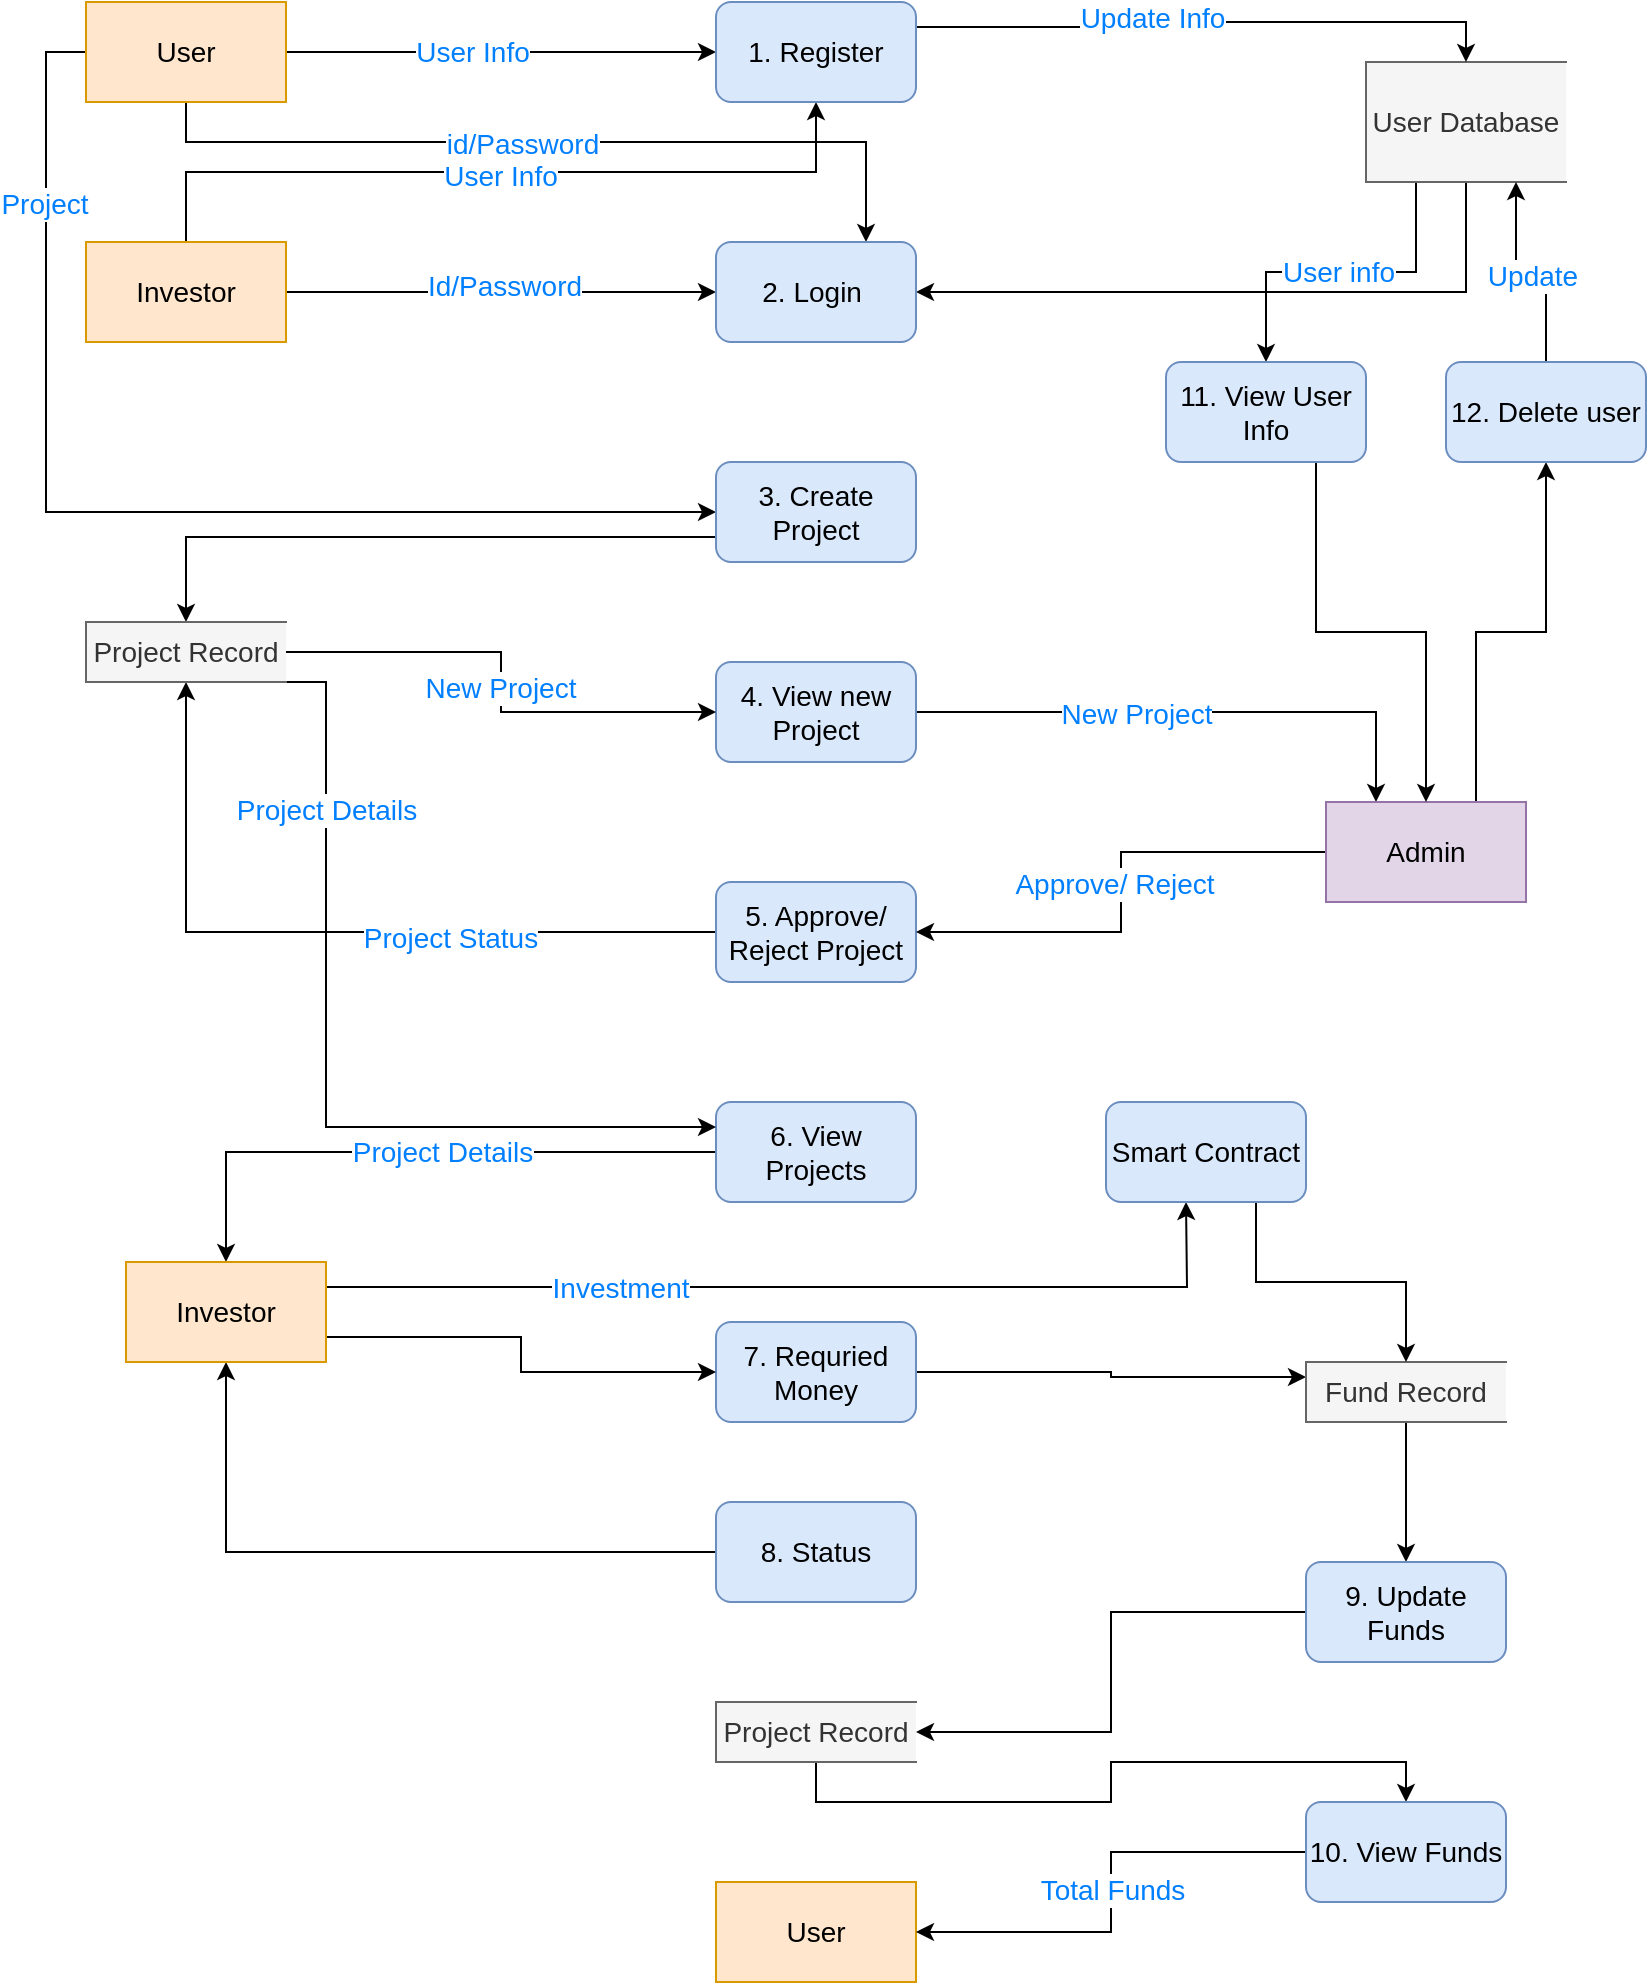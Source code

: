 <mxfile version="24.0.7" type="device">
  <diagram name="Page-1" id="hC_dS3WU4z2EBYXkW7_2">
    <mxGraphModel dx="1313" dy="653" grid="0" gridSize="10" guides="1" tooltips="1" connect="1" arrows="1" fold="1" page="1" pageScale="1" pageWidth="850" pageHeight="1100" math="0" shadow="0">
      <root>
        <mxCell id="0" />
        <mxCell id="1" parent="0" />
        <mxCell id="qhe81xx8y5uv3vRhweT2-10" style="edgeStyle=orthogonalEdgeStyle;rounded=0;orthogonalLoop=1;jettySize=auto;html=1;exitX=1;exitY=0.5;exitDx=0;exitDy=0;fontSize=14;fontColor=#007FFF;" parent="1" source="ym1fQNykqVUtooWXVhN--1" target="ym1fQNykqVUtooWXVhN--6" edge="1">
          <mxGeometry relative="1" as="geometry" />
        </mxCell>
        <mxCell id="qhe81xx8y5uv3vRhweT2-11" value="User Info" style="edgeLabel;html=1;align=center;verticalAlign=middle;resizable=0;points=[];fontSize=14;fontColor=#007FFF;" parent="qhe81xx8y5uv3vRhweT2-10" vertex="1" connectable="0">
          <mxGeometry x="-0.141" y="-5" relative="1" as="geometry">
            <mxPoint y="-5" as="offset" />
          </mxGeometry>
        </mxCell>
        <mxCell id="qhe81xx8y5uv3vRhweT2-20" style="edgeStyle=orthogonalEdgeStyle;rounded=0;orthogonalLoop=1;jettySize=auto;html=1;exitX=0.5;exitY=1;exitDx=0;exitDy=0;entryX=0.75;entryY=0;entryDx=0;entryDy=0;fontSize=14;fontColor=#007FFF;" parent="1" source="ym1fQNykqVUtooWXVhN--1" target="ym1fQNykqVUtooWXVhN--7" edge="1">
          <mxGeometry relative="1" as="geometry">
            <Array as="points">
              <mxPoint x="110" y="150" />
              <mxPoint x="450" y="150" />
            </Array>
          </mxGeometry>
        </mxCell>
        <mxCell id="qhe81xx8y5uv3vRhweT2-21" value="id/Password" style="edgeLabel;html=1;align=center;verticalAlign=middle;resizable=0;points=[];fontSize=14;fontColor=#007FFF;" parent="qhe81xx8y5uv3vRhweT2-20" vertex="1" connectable="0">
          <mxGeometry x="-0.084" y="-1" relative="1" as="geometry">
            <mxPoint as="offset" />
          </mxGeometry>
        </mxCell>
        <mxCell id="qhe81xx8y5uv3vRhweT2-23" style="edgeStyle=orthogonalEdgeStyle;rounded=0;orthogonalLoop=1;jettySize=auto;html=1;exitX=0;exitY=0.5;exitDx=0;exitDy=0;entryX=0;entryY=0.5;entryDx=0;entryDy=0;fontSize=14;fontColor=#007FFF;" parent="1" source="ym1fQNykqVUtooWXVhN--1" target="ym1fQNykqVUtooWXVhN--8" edge="1">
          <mxGeometry relative="1" as="geometry" />
        </mxCell>
        <mxCell id="qhe81xx8y5uv3vRhweT2-24" value="Project" style="edgeLabel;html=1;align=center;verticalAlign=middle;resizable=0;points=[];fontSize=14;fontColor=#007FFF;" parent="qhe81xx8y5uv3vRhweT2-23" vertex="1" connectable="0">
          <mxGeometry x="-0.578" y="-1" relative="1" as="geometry">
            <mxPoint y="-28" as="offset" />
          </mxGeometry>
        </mxCell>
        <mxCell id="ym1fQNykqVUtooWXVhN--1" value="User" style="html=1;dashed=0;whiteSpace=wrap;labelBackgroundColor=none;rounded=0;fontSize=14;fillColor=#ffe6cc;strokeColor=#d79b00;" parent="1" vertex="1">
          <mxGeometry x="60" y="80" width="100" height="50" as="geometry" />
        </mxCell>
        <mxCell id="qhe81xx8y5uv3vRhweT2-14" style="edgeStyle=orthogonalEdgeStyle;rounded=0;orthogonalLoop=1;jettySize=auto;html=1;exitX=0.5;exitY=0;exitDx=0;exitDy=0;entryX=0.5;entryY=1;entryDx=0;entryDy=0;fontSize=14;fontColor=#007FFF;" parent="1" source="ym1fQNykqVUtooWXVhN--2" target="ym1fQNykqVUtooWXVhN--6" edge="1">
          <mxGeometry relative="1" as="geometry" />
        </mxCell>
        <mxCell id="qhe81xx8y5uv3vRhweT2-15" value="User Info" style="edgeLabel;html=1;align=center;verticalAlign=middle;resizable=0;points=[];fontSize=14;fontColor=#007FFF;" parent="qhe81xx8y5uv3vRhweT2-14" vertex="1" connectable="0">
          <mxGeometry x="-0.004" y="-2" relative="1" as="geometry">
            <mxPoint as="offset" />
          </mxGeometry>
        </mxCell>
        <mxCell id="qhe81xx8y5uv3vRhweT2-17" style="edgeStyle=orthogonalEdgeStyle;rounded=0;orthogonalLoop=1;jettySize=auto;html=1;exitX=1;exitY=0.5;exitDx=0;exitDy=0;entryX=0;entryY=0.5;entryDx=0;entryDy=0;fontSize=14;fontColor=#007FFF;" parent="1" source="ym1fQNykqVUtooWXVhN--2" target="ym1fQNykqVUtooWXVhN--7" edge="1">
          <mxGeometry relative="1" as="geometry" />
        </mxCell>
        <mxCell id="qhe81xx8y5uv3vRhweT2-18" value="Id/Password" style="edgeLabel;html=1;align=center;verticalAlign=middle;resizable=0;points=[];fontSize=14;fontColor=#007FFF;" parent="qhe81xx8y5uv3vRhweT2-17" vertex="1" connectable="0">
          <mxGeometry x="0.014" y="3" relative="1" as="geometry">
            <mxPoint as="offset" />
          </mxGeometry>
        </mxCell>
        <mxCell id="ym1fQNykqVUtooWXVhN--2" value="Investor" style="html=1;dashed=0;whiteSpace=wrap;labelBackgroundColor=none;rounded=0;fontSize=14;fillColor=#ffe6cc;strokeColor=#d79b00;" parent="1" vertex="1">
          <mxGeometry x="60" y="200" width="100" height="50" as="geometry" />
        </mxCell>
        <mxCell id="qhe81xx8y5uv3vRhweT2-22" style="edgeStyle=orthogonalEdgeStyle;rounded=0;orthogonalLoop=1;jettySize=auto;html=1;exitX=0.5;exitY=1;exitDx=0;exitDy=0;entryX=1;entryY=0.5;entryDx=0;entryDy=0;fontSize=14;fontColor=#007FFF;" parent="1" source="ym1fQNykqVUtooWXVhN--3" target="ym1fQNykqVUtooWXVhN--7" edge="1">
          <mxGeometry relative="1" as="geometry" />
        </mxCell>
        <mxCell id="qhe81xx8y5uv3vRhweT2-34" style="edgeStyle=orthogonalEdgeStyle;rounded=0;orthogonalLoop=1;jettySize=auto;html=1;exitX=0.25;exitY=1;exitDx=0;exitDy=0;fontSize=14;fontColor=#007FFF;" parent="1" source="ym1fQNykqVUtooWXVhN--3" target="qhe81xx8y5uv3vRhweT2-8" edge="1">
          <mxGeometry relative="1" as="geometry" />
        </mxCell>
        <mxCell id="qhe81xx8y5uv3vRhweT2-35" value="User info" style="edgeLabel;html=1;align=center;verticalAlign=middle;resizable=0;points=[];fontSize=14;fontColor=#007FFF;" parent="qhe81xx8y5uv3vRhweT2-34" vertex="1" connectable="0">
          <mxGeometry x="0.022" relative="1" as="geometry">
            <mxPoint as="offset" />
          </mxGeometry>
        </mxCell>
        <mxCell id="ym1fQNykqVUtooWXVhN--3" value="User Database" style="html=1;dashed=0;whiteSpace=wrap;shape=partialRectangle;right=0;labelBackgroundColor=none;rounded=1;fontSize=14;fontColor=#333333;fillColor=#f5f5f5;strokeColor=#666666;" parent="1" vertex="1">
          <mxGeometry x="700" y="110" width="100" height="60" as="geometry" />
        </mxCell>
        <mxCell id="qhe81xx8y5uv3vRhweT2-12" style="edgeStyle=orthogonalEdgeStyle;rounded=0;orthogonalLoop=1;jettySize=auto;html=1;exitX=1;exitY=0.25;exitDx=0;exitDy=0;entryX=0.5;entryY=0;entryDx=0;entryDy=0;fontSize=14;fontColor=#007FFF;" parent="1" source="ym1fQNykqVUtooWXVhN--6" target="ym1fQNykqVUtooWXVhN--3" edge="1">
          <mxGeometry relative="1" as="geometry" />
        </mxCell>
        <mxCell id="qhe81xx8y5uv3vRhweT2-13" value="Update Info" style="edgeLabel;html=1;align=center;verticalAlign=middle;resizable=0;points=[];fontSize=14;fontColor=#007FFF;" parent="qhe81xx8y5uv3vRhweT2-12" vertex="1" connectable="0">
          <mxGeometry x="-0.194" y="2" relative="1" as="geometry">
            <mxPoint as="offset" />
          </mxGeometry>
        </mxCell>
        <mxCell id="ym1fQNykqVUtooWXVhN--6" value="1. Register" style="html=1;dashed=0;whiteSpace=wrap;rounded=1;fontSize=14;fillColor=#dae8fc;strokeColor=#6c8ebf;" parent="1" vertex="1">
          <mxGeometry x="375" y="80" width="100" height="50" as="geometry" />
        </mxCell>
        <mxCell id="ym1fQNykqVUtooWXVhN--7" value="2. Login&amp;nbsp;" style="html=1;dashed=0;whiteSpace=wrap;rounded=1;fontSize=14;fillColor=#dae8fc;strokeColor=#6c8ebf;" parent="1" vertex="1">
          <mxGeometry x="375" y="200" width="100" height="50" as="geometry" />
        </mxCell>
        <mxCell id="qhe81xx8y5uv3vRhweT2-25" style="edgeStyle=orthogonalEdgeStyle;rounded=0;orthogonalLoop=1;jettySize=auto;html=1;exitX=0;exitY=0.75;exitDx=0;exitDy=0;entryX=0.5;entryY=0;entryDx=0;entryDy=0;fontSize=14;fontColor=#007FFF;" parent="1" source="ym1fQNykqVUtooWXVhN--8" target="qhe81xx8y5uv3vRhweT2-1" edge="1">
          <mxGeometry relative="1" as="geometry" />
        </mxCell>
        <mxCell id="ym1fQNykqVUtooWXVhN--8" value="3. Create Project" style="html=1;dashed=0;whiteSpace=wrap;rounded=1;fontSize=14;fillColor=#dae8fc;strokeColor=#6c8ebf;" parent="1" vertex="1">
          <mxGeometry x="375" y="310" width="100" height="50" as="geometry" />
        </mxCell>
        <mxCell id="qhe81xx8y5uv3vRhweT2-28" style="edgeStyle=orthogonalEdgeStyle;rounded=0;orthogonalLoop=1;jettySize=auto;html=1;exitX=1;exitY=0.5;exitDx=0;exitDy=0;entryX=0.25;entryY=0;entryDx=0;entryDy=0;fontSize=14;fontColor=#007FFF;" parent="1" source="ym1fQNykqVUtooWXVhN--9" target="qhe81xx8y5uv3vRhweT2-7" edge="1">
          <mxGeometry relative="1" as="geometry" />
        </mxCell>
        <mxCell id="qhe81xx8y5uv3vRhweT2-29" value="New Project" style="edgeLabel;html=1;align=center;verticalAlign=middle;resizable=0;points=[];fontSize=14;fontColor=#007FFF;" parent="qhe81xx8y5uv3vRhweT2-28" vertex="1" connectable="0">
          <mxGeometry x="-0.203" y="-1" relative="1" as="geometry">
            <mxPoint as="offset" />
          </mxGeometry>
        </mxCell>
        <mxCell id="ym1fQNykqVUtooWXVhN--9" value="4. View new Project" style="html=1;dashed=0;whiteSpace=wrap;rounded=1;fontSize=14;fillColor=#dae8fc;strokeColor=#6c8ebf;" parent="1" vertex="1">
          <mxGeometry x="375" y="410" width="100" height="50" as="geometry" />
        </mxCell>
        <mxCell id="qhe81xx8y5uv3vRhweT2-39" style="edgeStyle=orthogonalEdgeStyle;rounded=0;orthogonalLoop=1;jettySize=auto;html=1;exitX=0;exitY=0.5;exitDx=0;exitDy=0;entryX=0.5;entryY=1;entryDx=0;entryDy=0;fontSize=14;fontColor=#007FFF;" parent="1" source="ym1fQNykqVUtooWXVhN--10" target="qhe81xx8y5uv3vRhweT2-1" edge="1">
          <mxGeometry relative="1" as="geometry" />
        </mxCell>
        <mxCell id="qhe81xx8y5uv3vRhweT2-40" value="Project Status" style="edgeLabel;html=1;align=center;verticalAlign=middle;resizable=0;points=[];fontSize=14;fontColor=#007FFF;" parent="qhe81xx8y5uv3vRhweT2-39" vertex="1" connectable="0">
          <mxGeometry x="-0.321" y="3" relative="1" as="geometry">
            <mxPoint x="-1" as="offset" />
          </mxGeometry>
        </mxCell>
        <mxCell id="ym1fQNykqVUtooWXVhN--10" value="5. Approve/ Reject Project" style="html=1;dashed=0;whiteSpace=wrap;rounded=1;fontSize=14;fillColor=#dae8fc;strokeColor=#6c8ebf;" parent="1" vertex="1">
          <mxGeometry x="375" y="520" width="100" height="50" as="geometry" />
        </mxCell>
        <mxCell id="qhe81xx8y5uv3vRhweT2-43" style="edgeStyle=orthogonalEdgeStyle;rounded=0;orthogonalLoop=1;jettySize=auto;html=1;exitX=0;exitY=0.5;exitDx=0;exitDy=0;entryX=0.5;entryY=0;entryDx=0;entryDy=0;fontSize=14;fontColor=#007FFF;" parent="1" source="ym1fQNykqVUtooWXVhN--11" target="qhe81xx8y5uv3vRhweT2-3" edge="1">
          <mxGeometry relative="1" as="geometry" />
        </mxCell>
        <mxCell id="qhe81xx8y5uv3vRhweT2-44" value="Project Details" style="edgeLabel;html=1;align=center;verticalAlign=middle;resizable=0;points=[];fontSize=14;fontColor=#007FFF;" parent="qhe81xx8y5uv3vRhweT2-43" vertex="1" connectable="0">
          <mxGeometry x="-0.082" relative="1" as="geometry">
            <mxPoint as="offset" />
          </mxGeometry>
        </mxCell>
        <mxCell id="ym1fQNykqVUtooWXVhN--11" value="6. View Projects" style="html=1;dashed=0;whiteSpace=wrap;rounded=1;fontSize=14;fillColor=#dae8fc;strokeColor=#6c8ebf;" parent="1" vertex="1">
          <mxGeometry x="375" y="630" width="100" height="50" as="geometry" />
        </mxCell>
        <mxCell id="qhe81xx8y5uv3vRhweT2-49" style="edgeStyle=orthogonalEdgeStyle;rounded=0;orthogonalLoop=1;jettySize=auto;html=1;exitX=1;exitY=0.5;exitDx=0;exitDy=0;entryX=0;entryY=0.25;entryDx=0;entryDy=0;fontSize=14;fontColor=#007FFF;" parent="1" source="ym1fQNykqVUtooWXVhN--12" target="qhe81xx8y5uv3vRhweT2-48" edge="1">
          <mxGeometry relative="1" as="geometry" />
        </mxCell>
        <mxCell id="ym1fQNykqVUtooWXVhN--12" value="7. Requried Money" style="html=1;dashed=0;whiteSpace=wrap;rounded=1;fontSize=14;fillColor=#dae8fc;strokeColor=#6c8ebf;" parent="1" vertex="1">
          <mxGeometry x="375" y="740" width="100" height="50" as="geometry" />
        </mxCell>
        <mxCell id="qhe81xx8y5uv3vRhweT2-62" style="edgeStyle=orthogonalEdgeStyle;rounded=0;orthogonalLoop=1;jettySize=auto;html=1;exitX=0;exitY=0.5;exitDx=0;exitDy=0;entryX=0.5;entryY=1;entryDx=0;entryDy=0;fontSize=14;fontColor=#007FFF;" parent="1" source="ym1fQNykqVUtooWXVhN--13" target="qhe81xx8y5uv3vRhweT2-3" edge="1">
          <mxGeometry relative="1" as="geometry" />
        </mxCell>
        <mxCell id="ym1fQNykqVUtooWXVhN--13" value="8. Status" style="html=1;dashed=0;whiteSpace=wrap;rounded=1;fontSize=14;fillColor=#dae8fc;strokeColor=#6c8ebf;" parent="1" vertex="1">
          <mxGeometry x="375" y="830" width="100" height="50" as="geometry" />
        </mxCell>
        <mxCell id="qhe81xx8y5uv3vRhweT2-26" style="edgeStyle=orthogonalEdgeStyle;rounded=0;orthogonalLoop=1;jettySize=auto;html=1;exitX=1;exitY=0.5;exitDx=0;exitDy=0;entryX=0;entryY=0.5;entryDx=0;entryDy=0;fontSize=14;fontColor=#007FFF;" parent="1" source="qhe81xx8y5uv3vRhweT2-1" target="ym1fQNykqVUtooWXVhN--9" edge="1">
          <mxGeometry relative="1" as="geometry" />
        </mxCell>
        <mxCell id="qhe81xx8y5uv3vRhweT2-27" value="New Project" style="edgeLabel;html=1;align=center;verticalAlign=middle;resizable=0;points=[];fontSize=14;fontColor=#007FFF;" parent="qhe81xx8y5uv3vRhweT2-26" vertex="1" connectable="0">
          <mxGeometry x="0.019" y="-1" relative="1" as="geometry">
            <mxPoint as="offset" />
          </mxGeometry>
        </mxCell>
        <mxCell id="qhe81xx8y5uv3vRhweT2-41" style="edgeStyle=orthogonalEdgeStyle;rounded=0;orthogonalLoop=1;jettySize=auto;html=1;exitX=0.75;exitY=1;exitDx=0;exitDy=0;entryX=0;entryY=0.25;entryDx=0;entryDy=0;fontSize=14;fontColor=#007FFF;" parent="1" source="qhe81xx8y5uv3vRhweT2-1" target="ym1fQNykqVUtooWXVhN--11" edge="1">
          <mxGeometry relative="1" as="geometry">
            <Array as="points">
              <mxPoint x="180" y="420" />
              <mxPoint x="180" y="642" />
            </Array>
          </mxGeometry>
        </mxCell>
        <mxCell id="qhe81xx8y5uv3vRhweT2-42" value="Project Details" style="edgeLabel;html=1;align=center;verticalAlign=middle;resizable=0;points=[];fontSize=14;fontColor=#007FFF;" parent="qhe81xx8y5uv3vRhweT2-41" vertex="1" connectable="0">
          <mxGeometry x="-0.529" relative="1" as="geometry">
            <mxPoint as="offset" />
          </mxGeometry>
        </mxCell>
        <mxCell id="qhe81xx8y5uv3vRhweT2-1" value="Project Record" style="html=1;dashed=0;whiteSpace=wrap;shape=partialRectangle;right=0;fontSize=14;fontColor=#333333;fillColor=#f5f5f5;strokeColor=#666666;" parent="1" vertex="1">
          <mxGeometry x="60" y="390" width="100" height="30" as="geometry" />
        </mxCell>
        <mxCell id="qhe81xx8y5uv3vRhweT2-60" style="edgeStyle=orthogonalEdgeStyle;rounded=0;orthogonalLoop=1;jettySize=auto;html=1;exitX=0.5;exitY=1;exitDx=0;exitDy=0;fontSize=14;fontColor=#007FFF;" parent="1" source="qhe81xx8y5uv3vRhweT2-2" target="qhe81xx8y5uv3vRhweT2-5" edge="1">
          <mxGeometry relative="1" as="geometry" />
        </mxCell>
        <mxCell id="qhe81xx8y5uv3vRhweT2-2" value="Project Record" style="html=1;dashed=0;whiteSpace=wrap;shape=partialRectangle;right=0;fontSize=14;fontColor=#333333;fillColor=#f5f5f5;strokeColor=#666666;" parent="1" vertex="1">
          <mxGeometry x="375" y="930" width="100" height="30" as="geometry" />
        </mxCell>
        <mxCell id="qhe81xx8y5uv3vRhweT2-45" style="edgeStyle=orthogonalEdgeStyle;rounded=0;orthogonalLoop=1;jettySize=auto;html=1;exitX=1;exitY=0.75;exitDx=0;exitDy=0;entryX=0;entryY=0.5;entryDx=0;entryDy=0;fontSize=14;fontColor=#007FFF;" parent="1" source="qhe81xx8y5uv3vRhweT2-3" target="ym1fQNykqVUtooWXVhN--12" edge="1">
          <mxGeometry relative="1" as="geometry" />
        </mxCell>
        <mxCell id="qhe81xx8y5uv3vRhweT2-54" style="edgeStyle=orthogonalEdgeStyle;rounded=0;orthogonalLoop=1;jettySize=auto;html=1;exitX=1;exitY=0.25;exitDx=0;exitDy=0;fontSize=14;fontColor=#007FFF;" parent="1" source="qhe81xx8y5uv3vRhweT2-3" edge="1">
          <mxGeometry relative="1" as="geometry">
            <mxPoint x="610" y="680.0" as="targetPoint" />
          </mxGeometry>
        </mxCell>
        <mxCell id="qhe81xx8y5uv3vRhweT2-57" value="Investment" style="edgeLabel;html=1;align=center;verticalAlign=middle;resizable=0;points=[];fontSize=14;fontColor=#007FFF;" parent="qhe81xx8y5uv3vRhweT2-54" vertex="1" connectable="0">
          <mxGeometry x="-0.38" relative="1" as="geometry">
            <mxPoint as="offset" />
          </mxGeometry>
        </mxCell>
        <mxCell id="qhe81xx8y5uv3vRhweT2-3" value="Investor" style="html=1;dashed=0;whiteSpace=wrap;labelBackgroundColor=none;rounded=0;fontSize=14;fillColor=#ffe6cc;strokeColor=#d79b00;" parent="1" vertex="1">
          <mxGeometry x="80" y="710" width="100" height="50" as="geometry" />
        </mxCell>
        <mxCell id="qhe81xx8y5uv3vRhweT2-4" value="User" style="html=1;dashed=0;whiteSpace=wrap;labelBackgroundColor=none;rounded=0;fontSize=14;fillColor=#ffe6cc;strokeColor=#d79b00;" parent="1" vertex="1">
          <mxGeometry x="375" y="1020" width="100" height="50" as="geometry" />
        </mxCell>
        <mxCell id="qhe81xx8y5uv3vRhweT2-58" style="edgeStyle=orthogonalEdgeStyle;rounded=0;orthogonalLoop=1;jettySize=auto;html=1;exitX=0;exitY=0.5;exitDx=0;exitDy=0;entryX=1;entryY=0.5;entryDx=0;entryDy=0;fontSize=14;fontColor=#007FFF;" parent="1" source="qhe81xx8y5uv3vRhweT2-5" target="qhe81xx8y5uv3vRhweT2-4" edge="1">
          <mxGeometry relative="1" as="geometry" />
        </mxCell>
        <mxCell id="qhe81xx8y5uv3vRhweT2-59" value="Total Funds" style="edgeLabel;html=1;align=center;verticalAlign=middle;resizable=0;points=[];fontSize=14;fontColor=#007FFF;" parent="qhe81xx8y5uv3vRhweT2-58" vertex="1" connectable="0">
          <mxGeometry x="-0.003" relative="1" as="geometry">
            <mxPoint y="-1" as="offset" />
          </mxGeometry>
        </mxCell>
        <mxCell id="qhe81xx8y5uv3vRhweT2-5" value="10. View Funds" style="html=1;dashed=0;whiteSpace=wrap;rounded=1;fontSize=14;fillColor=#dae8fc;strokeColor=#6c8ebf;" parent="1" vertex="1">
          <mxGeometry x="670" y="980" width="100" height="50" as="geometry" />
        </mxCell>
        <mxCell id="qhe81xx8y5uv3vRhweT2-51" style="edgeStyle=orthogonalEdgeStyle;rounded=0;orthogonalLoop=1;jettySize=auto;html=1;exitX=0.5;exitY=0;exitDx=0;exitDy=0;entryX=0.5;entryY=1;entryDx=0;entryDy=0;startArrow=classic;startFill=1;endArrow=none;endFill=0;fontSize=14;fontColor=#007FFF;" parent="1" source="qhe81xx8y5uv3vRhweT2-6" target="qhe81xx8y5uv3vRhweT2-48" edge="1">
          <mxGeometry relative="1" as="geometry" />
        </mxCell>
        <mxCell id="qhe81xx8y5uv3vRhweT2-61" style="edgeStyle=orthogonalEdgeStyle;rounded=0;orthogonalLoop=1;jettySize=auto;html=1;exitX=0;exitY=0.5;exitDx=0;exitDy=0;entryX=1;entryY=0.5;entryDx=0;entryDy=0;fontSize=14;fontColor=#007FFF;" parent="1" source="qhe81xx8y5uv3vRhweT2-6" target="qhe81xx8y5uv3vRhweT2-2" edge="1">
          <mxGeometry relative="1" as="geometry" />
        </mxCell>
        <mxCell id="qhe81xx8y5uv3vRhweT2-6" value="9. Update Funds" style="html=1;dashed=0;whiteSpace=wrap;rounded=1;fontSize=14;fillColor=#dae8fc;strokeColor=#6c8ebf;" parent="1" vertex="1">
          <mxGeometry x="670" y="860" width="100" height="50" as="geometry" />
        </mxCell>
        <mxCell id="qhe81xx8y5uv3vRhweT2-30" style="edgeStyle=orthogonalEdgeStyle;rounded=0;orthogonalLoop=1;jettySize=auto;html=1;exitX=0;exitY=0.5;exitDx=0;exitDy=0;entryX=1;entryY=0.5;entryDx=0;entryDy=0;fontSize=14;fontColor=#007FFF;" parent="1" source="qhe81xx8y5uv3vRhweT2-7" target="ym1fQNykqVUtooWXVhN--10" edge="1">
          <mxGeometry relative="1" as="geometry" />
        </mxCell>
        <mxCell id="qhe81xx8y5uv3vRhweT2-31" value="Approve/ Reject" style="edgeLabel;html=1;align=center;verticalAlign=middle;resizable=0;points=[];fontSize=14;fontColor=#007FFF;" parent="qhe81xx8y5uv3vRhweT2-30" vertex="1" connectable="0">
          <mxGeometry x="-0.032" y="-4" relative="1" as="geometry">
            <mxPoint as="offset" />
          </mxGeometry>
        </mxCell>
        <mxCell id="qhe81xx8y5uv3vRhweT2-33" style="edgeStyle=orthogonalEdgeStyle;rounded=0;orthogonalLoop=1;jettySize=auto;html=1;exitX=0.75;exitY=0;exitDx=0;exitDy=0;entryX=0.5;entryY=1;entryDx=0;entryDy=0;fontSize=14;fontColor=#007FFF;" parent="1" source="qhe81xx8y5uv3vRhweT2-7" target="qhe81xx8y5uv3vRhweT2-9" edge="1">
          <mxGeometry relative="1" as="geometry" />
        </mxCell>
        <mxCell id="qhe81xx8y5uv3vRhweT2-7" value="Admin" style="html=1;dashed=0;whiteSpace=wrap;fontSize=14;fillColor=#e1d5e7;strokeColor=#9673a6;" parent="1" vertex="1">
          <mxGeometry x="680" y="480" width="100" height="50" as="geometry" />
        </mxCell>
        <mxCell id="qhe81xx8y5uv3vRhweT2-32" style="edgeStyle=orthogonalEdgeStyle;rounded=0;orthogonalLoop=1;jettySize=auto;html=1;exitX=0.75;exitY=1;exitDx=0;exitDy=0;entryX=0.5;entryY=0;entryDx=0;entryDy=0;fontSize=14;fontColor=#007FFF;" parent="1" source="qhe81xx8y5uv3vRhweT2-8" target="qhe81xx8y5uv3vRhweT2-7" edge="1">
          <mxGeometry relative="1" as="geometry" />
        </mxCell>
        <mxCell id="qhe81xx8y5uv3vRhweT2-8" value="11. View User Info" style="html=1;dashed=0;whiteSpace=wrap;rounded=1;fontSize=14;fillColor=#dae8fc;strokeColor=#6c8ebf;" parent="1" vertex="1">
          <mxGeometry x="600" y="260" width="100" height="50" as="geometry" />
        </mxCell>
        <mxCell id="qhe81xx8y5uv3vRhweT2-37" style="edgeStyle=orthogonalEdgeStyle;rounded=0;orthogonalLoop=1;jettySize=auto;html=1;exitX=0.5;exitY=0;exitDx=0;exitDy=0;entryX=0.75;entryY=1;entryDx=0;entryDy=0;fontSize=14;fontColor=#007FFF;" parent="1" source="qhe81xx8y5uv3vRhweT2-9" target="ym1fQNykqVUtooWXVhN--3" edge="1">
          <mxGeometry relative="1" as="geometry" />
        </mxCell>
        <mxCell id="qhe81xx8y5uv3vRhweT2-38" value="Update" style="edgeLabel;html=1;align=center;verticalAlign=middle;resizable=0;points=[];fontSize=14;fontColor=#007FFF;" parent="qhe81xx8y5uv3vRhweT2-37" vertex="1" connectable="0">
          <mxGeometry x="0.003" y="2" relative="1" as="geometry">
            <mxPoint as="offset" />
          </mxGeometry>
        </mxCell>
        <mxCell id="qhe81xx8y5uv3vRhweT2-9" value="12. Delete user" style="html=1;dashed=0;whiteSpace=wrap;rounded=1;fontSize=14;fillColor=#dae8fc;strokeColor=#6c8ebf;" parent="1" vertex="1">
          <mxGeometry x="740" y="260" width="100" height="50" as="geometry" />
        </mxCell>
        <mxCell id="qhe81xx8y5uv3vRhweT2-48" value="Fund Record" style="html=1;dashed=0;whiteSpace=wrap;shape=partialRectangle;right=0;fontSize=14;fontColor=#333333;fillColor=#f5f5f5;strokeColor=#666666;" parent="1" vertex="1">
          <mxGeometry x="670" y="760" width="100" height="30" as="geometry" />
        </mxCell>
        <mxCell id="qhe81xx8y5uv3vRhweT2-56" style="edgeStyle=orthogonalEdgeStyle;rounded=0;orthogonalLoop=1;jettySize=auto;html=1;exitX=0.75;exitY=1;exitDx=0;exitDy=0;entryX=0.5;entryY=0;entryDx=0;entryDy=0;fontSize=14;fontColor=#007FFF;" parent="1" source="qhe81xx8y5uv3vRhweT2-55" target="qhe81xx8y5uv3vRhweT2-48" edge="1">
          <mxGeometry relative="1" as="geometry" />
        </mxCell>
        <mxCell id="qhe81xx8y5uv3vRhweT2-55" value="Smart Contract" style="html=1;dashed=0;whiteSpace=wrap;rounded=1;fontSize=14;fillColor=#dae8fc;strokeColor=#6c8ebf;" parent="1" vertex="1">
          <mxGeometry x="570" y="630" width="100" height="50" as="geometry" />
        </mxCell>
      </root>
    </mxGraphModel>
  </diagram>
</mxfile>
